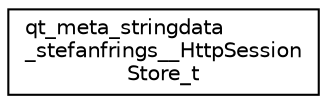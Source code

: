 digraph "Graphical Class Hierarchy"
{
  edge [fontname="Helvetica",fontsize="10",labelfontname="Helvetica",labelfontsize="10"];
  node [fontname="Helvetica",fontsize="10",shape=record];
  rankdir="LR";
  Node0 [label="qt_meta_stringdata\l_stefanfrings__HttpSession\lStore_t",height=0.2,width=0.4,color="black", fillcolor="white", style="filled",URL="$structqt__meta__stringdata__stefanfrings_____http_session_store__t.html"];
}
